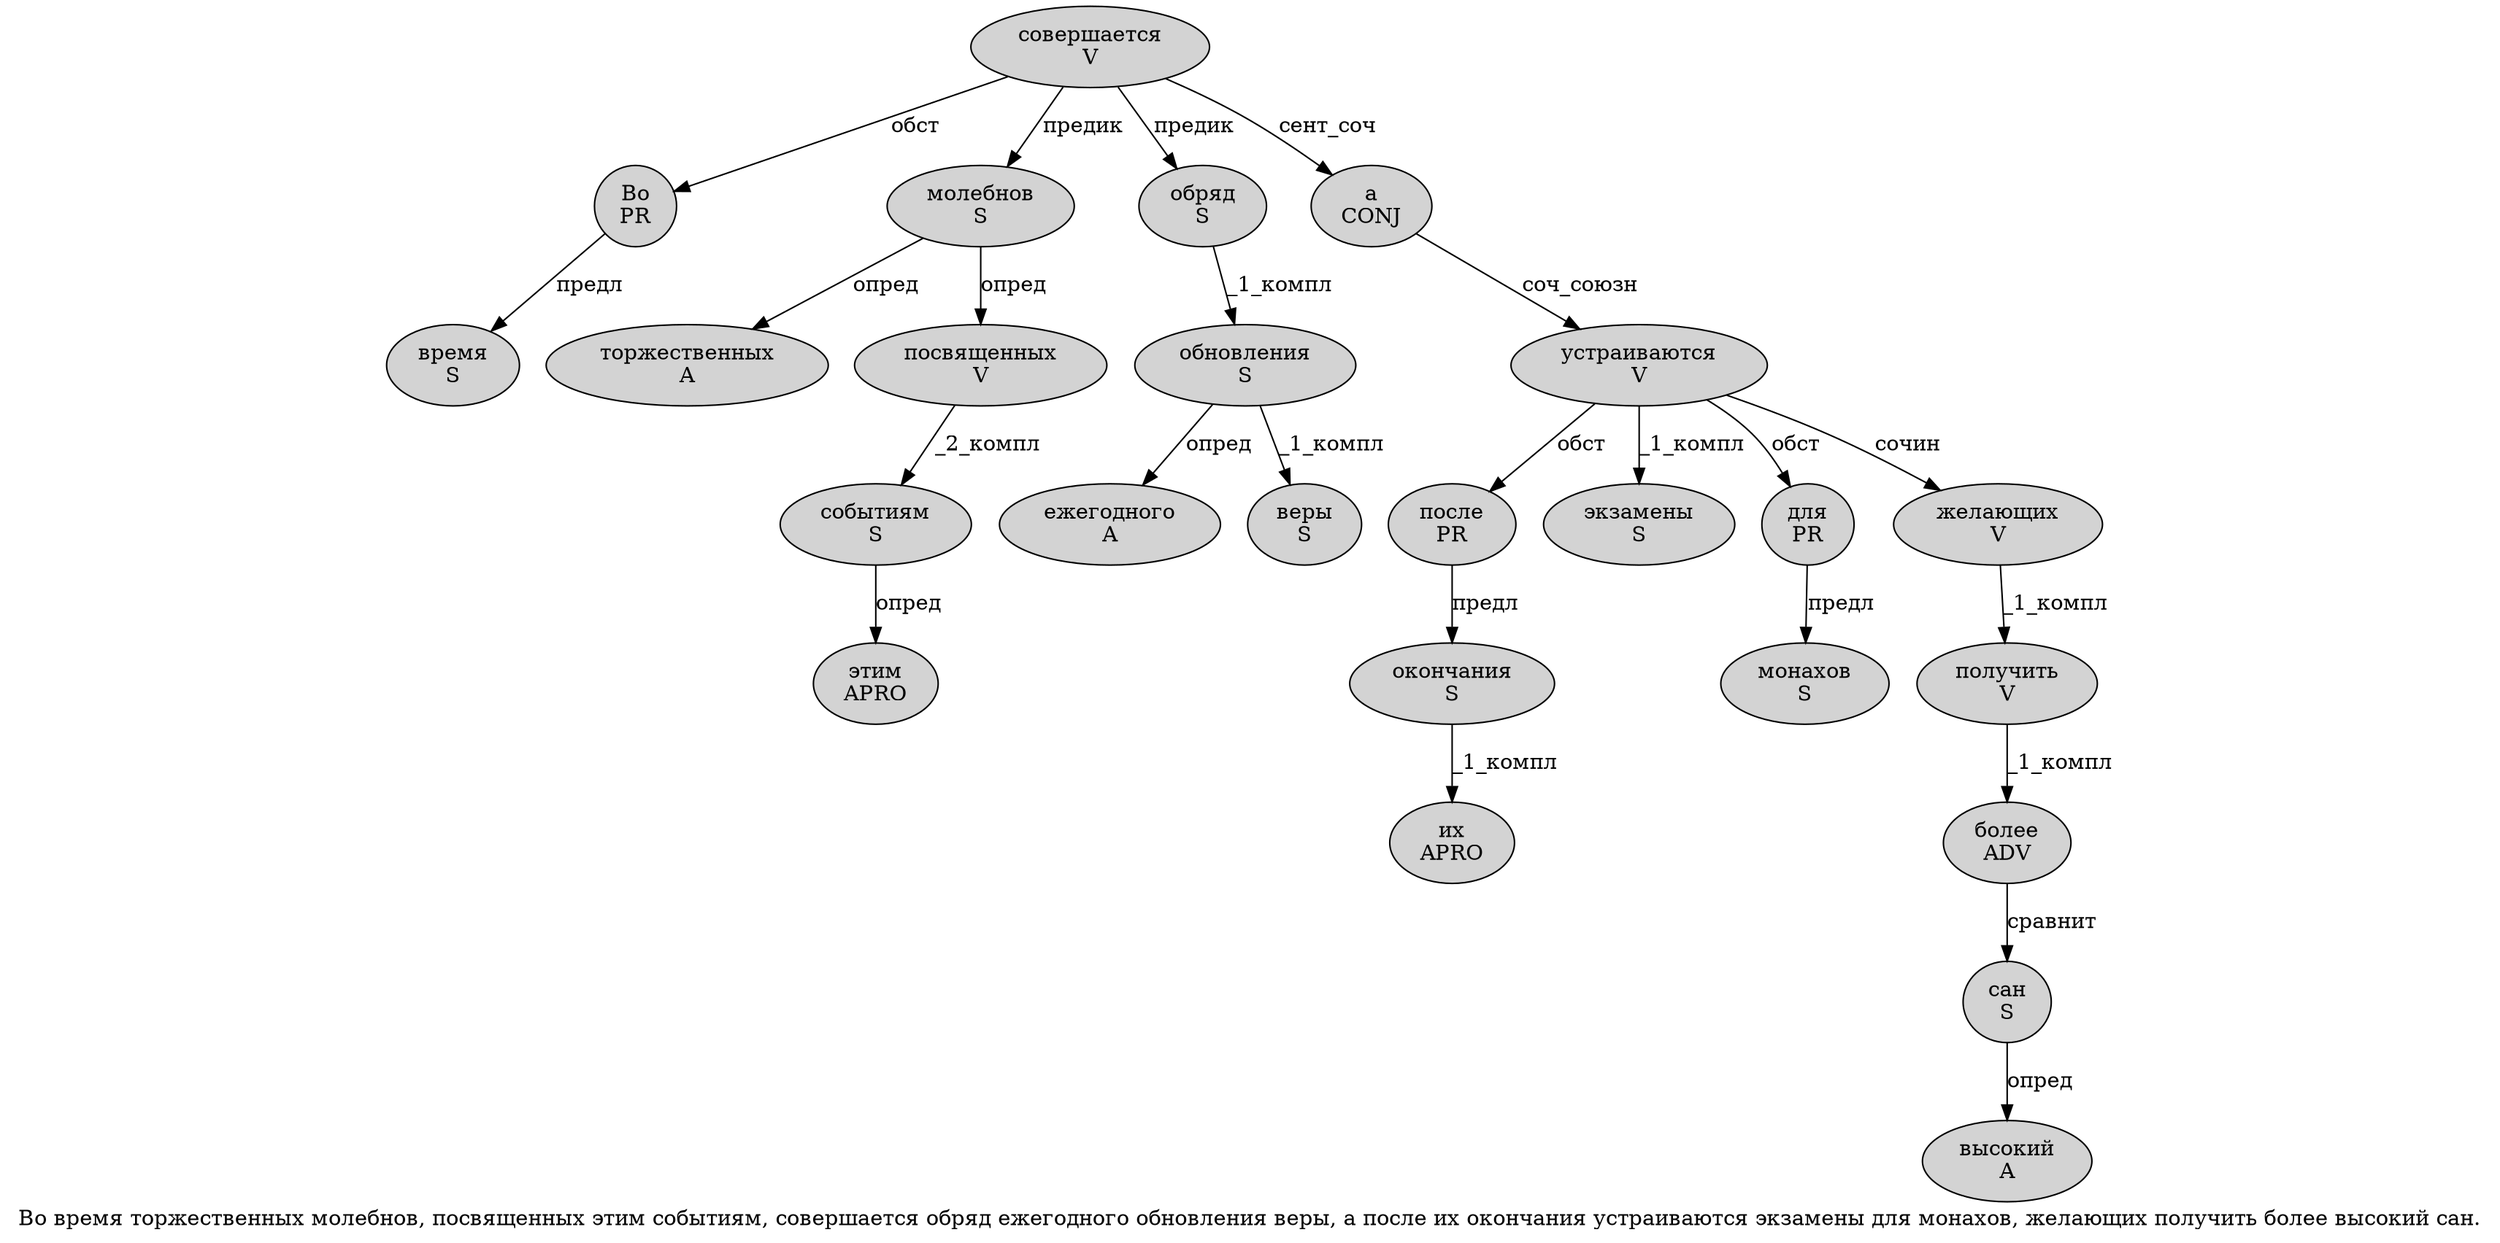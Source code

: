 digraph SENTENCE_626 {
	graph [label="Во время торжественных молебнов, посвященных этим событиям, совершается обряд ежегодного обновления веры, а после их окончания устраиваются экзамены для монахов, желающих получить более высокий сан."]
	node [style=filled]
		0 [label="Во
PR" color="" fillcolor=lightgray penwidth=1 shape=ellipse]
		1 [label="время
S" color="" fillcolor=lightgray penwidth=1 shape=ellipse]
		2 [label="торжественных
A" color="" fillcolor=lightgray penwidth=1 shape=ellipse]
		3 [label="молебнов
S" color="" fillcolor=lightgray penwidth=1 shape=ellipse]
		5 [label="посвященных
V" color="" fillcolor=lightgray penwidth=1 shape=ellipse]
		6 [label="этим
APRO" color="" fillcolor=lightgray penwidth=1 shape=ellipse]
		7 [label="событиям
S" color="" fillcolor=lightgray penwidth=1 shape=ellipse]
		9 [label="совершается
V" color="" fillcolor=lightgray penwidth=1 shape=ellipse]
		10 [label="обряд
S" color="" fillcolor=lightgray penwidth=1 shape=ellipse]
		11 [label="ежегодного
A" color="" fillcolor=lightgray penwidth=1 shape=ellipse]
		12 [label="обновления
S" color="" fillcolor=lightgray penwidth=1 shape=ellipse]
		13 [label="веры
S" color="" fillcolor=lightgray penwidth=1 shape=ellipse]
		15 [label="а
CONJ" color="" fillcolor=lightgray penwidth=1 shape=ellipse]
		16 [label="после
PR" color="" fillcolor=lightgray penwidth=1 shape=ellipse]
		17 [label="их
APRO" color="" fillcolor=lightgray penwidth=1 shape=ellipse]
		18 [label="окончания
S" color="" fillcolor=lightgray penwidth=1 shape=ellipse]
		19 [label="устраиваются
V" color="" fillcolor=lightgray penwidth=1 shape=ellipse]
		20 [label="экзамены
S" color="" fillcolor=lightgray penwidth=1 shape=ellipse]
		21 [label="для
PR" color="" fillcolor=lightgray penwidth=1 shape=ellipse]
		22 [label="монахов
S" color="" fillcolor=lightgray penwidth=1 shape=ellipse]
		24 [label="желающих
V" color="" fillcolor=lightgray penwidth=1 shape=ellipse]
		25 [label="получить
V" color="" fillcolor=lightgray penwidth=1 shape=ellipse]
		26 [label="более
ADV" color="" fillcolor=lightgray penwidth=1 shape=ellipse]
		27 [label="высокий
A" color="" fillcolor=lightgray penwidth=1 shape=ellipse]
		28 [label="сан
S" color="" fillcolor=lightgray penwidth=1 shape=ellipse]
			0 -> 1 [label="предл"]
			5 -> 7 [label="_2_компл"]
			21 -> 22 [label="предл"]
			28 -> 27 [label="опред"]
			19 -> 16 [label="обст"]
			19 -> 20 [label="_1_компл"]
			19 -> 21 [label="обст"]
			19 -> 24 [label="сочин"]
			7 -> 6 [label="опред"]
			24 -> 25 [label="_1_компл"]
			3 -> 2 [label="опред"]
			3 -> 5 [label="опред"]
			9 -> 0 [label="обст"]
			9 -> 3 [label="предик"]
			9 -> 10 [label="предик"]
			9 -> 15 [label="сент_соч"]
			10 -> 12 [label="_1_компл"]
			26 -> 28 [label="сравнит"]
			18 -> 17 [label="_1_компл"]
			12 -> 11 [label="опред"]
			12 -> 13 [label="_1_компл"]
			16 -> 18 [label="предл"]
			15 -> 19 [label="соч_союзн"]
			25 -> 26 [label="_1_компл"]
}